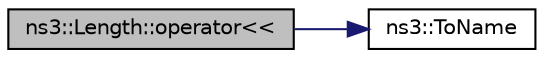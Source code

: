 digraph "ns3::Length::operator&lt;&lt;"
{
 // LATEX_PDF_SIZE
  edge [fontname="Helvetica",fontsize="10",labelfontname="Helvetica",labelfontsize="10"];
  node [fontname="Helvetica",fontsize="10",shape=record];
  rankdir="LR";
  Node1 [label="ns3::Length::operator\<\<",height=0.2,width=0.4,color="black", fillcolor="grey75", style="filled", fontcolor="black",tooltip="Write a Length::Unit to an output stream."];
  Node1 -> Node2 [color="midnightblue",fontsize="10",style="solid",fontname="Helvetica"];
  Node2 [label="ns3::ToName",height=0.2,width=0.4,color="black", fillcolor="white", style="filled",URL="$group__length.html#ga89a39ed1c12a5536c81e9257caaddc5c",tooltip="This function provides a string parsing method that does not rely on istream, which has been found to..."];
}
